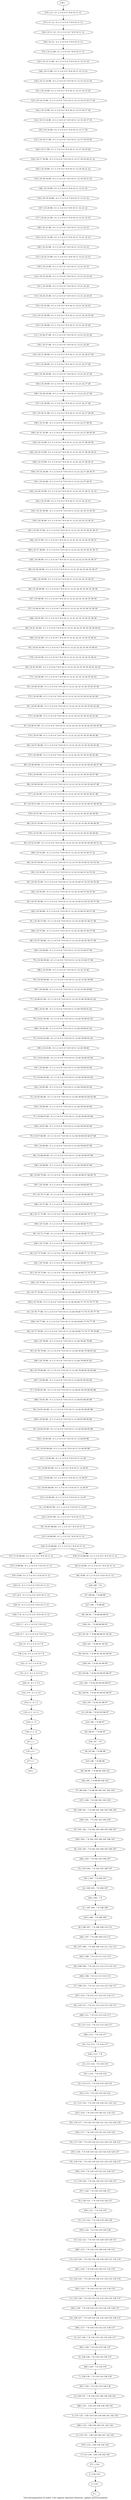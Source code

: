 digraph G {
graph [label="Tree-decomposition of width 3 for register allocator (function _update_processwindow)"]
0[label="0 | : "];
1[label="1 | 135 : "];
2[label="2 | 134 135 : "];
3[label="3 | 133 134 : 138 139 142 143 "];
4[label="4 | 132 133 : 138 139 140 141 142 143 "];
5[label="5 | 131 132 : 118 119 138 139 140 141 142 143 "];
6[label="6 | 130 131 : 7 8 118 119 138 139 140 141 "];
7[label="7 | 129 130 : 7 8 118 119 138 139 "];
8[label="8 | 128 129 : 7 8 118 119 136 137 "];
9[label="9 | 127 128 : 7 8 118 119 132 133 136 137 "];
10[label="10 | 126 127 : 7 8 118 119 132 133 134 135 136 137 "];
11[label="11 | 125 126 : 7 8 118 119 132 133 134 135 136 137 "];
12[label="12 | 124 125 : 7 8 118 119 130 131 132 133 134 135 "];
13[label="13 | 123 124 : 7 8 118 119 128 129 130 131 132 133 "];
14[label="14 | 122 123 : 7 8 118 119 128 129 130 131 "];
15[label="15 | 121 122 : 7 8 118 119 128 129 "];
16[label="16 | 120 121 : 7 8 118 119 126 127 "];
17[label="17 | 119 120 : 7 8 118 119 122 123 126 127 "];
18[label="18 | 118 119 : 7 8 118 119 122 123 124 125 126 127 "];
19[label="19 | 117 118 : 7 8 118 119 122 123 124 125 126 127 "];
20[label="20 | 116 117 : 7 8 118 119 120 121 122 123 124 125 "];
21[label="21 | 115 116 : 7 8 118 119 120 121 122 123 "];
22[label="22 | 114 115 : 7 8 118 119 120 121 "];
23[label="23 | 113 114 : 7 8 118 119 "];
24[label="24 | 112 113 : 7 8 116 117 "];
25[label="25 | 111 112 : 7 8 112 113 116 117 "];
26[label="26 | 110 111 : 7 8 112 113 114 115 116 117 "];
27[label="27 | 109 110 : 7 8 112 113 114 115 116 117 "];
28[label="28 | 108 109 : 7 8 110 111 112 113 114 115 "];
29[label="29 | 107 108 : 7 8 108 109 110 111 112 113 "];
30[label="30 | 106 107 : 7 8 108 109 110 111 "];
31[label="31 | 105 106 : 7 8 108 109 "];
32[label="32 | 104 105 : 7 8 106 107 "];
33[label="33 | 103 104 : 7 8 102 103 106 107 "];
34[label="34 | 102 103 : 7 8 102 103 104 105 106 107 "];
35[label="35 | 101 102 : 7 8 102 103 104 105 106 107 "];
36[label="36 | 100 101 : 7 8 100 101 102 103 104 105 "];
37[label="37 | 99 100 : 7 8 98 99 100 101 102 103 "];
38[label="38 | 98 99 : 7 8 98 99 100 101 "];
39[label="39 | 97 98 : 7 8 98 99 "];
40[label="40 | 96 97 : 7 8 96 97 "];
41[label="41 | 95 96 : 7 8 92 93 96 97 "];
42[label="42 | 94 95 : 7 8 92 93 94 95 96 97 "];
43[label="43 | 93 94 : 7 8 92 93 94 95 96 97 "];
44[label="44 | 92 93 : 7 8 90 91 92 93 94 95 "];
45[label="45 | 91 92 : 7 8 88 89 90 91 92 93 "];
46[label="46 | 90 91 : 7 8 88 89 90 91 "];
47[label="47 | 89 90 : 7 8 88 89 "];
48[label="48 | 9 89 : 0 1 2 3 4 5 6 7 8 9 10 11 12 "];
49[label="49 | 9 10 89 : 0 1 2 3 4 5 6 7 8 9 10 11 12 "];
50[label="50 | 10 87 88 89 : 0 1 2 3 4 5 6 7 8 9 10 11 12 "];
51[label="51 | 10 86 87 89 : 0 1 2 3 4 5 6 7 8 9 10 11 12 87 "];
52[label="52 | 10 85 86 89 : 0 1 2 3 4 5 6 7 8 9 10 11 12 44 87 "];
53[label="53 | 10 84 85 89 : 0 1 2 3 4 5 6 7 8 9 10 11 12 44 87 "];
54[label="54 | 10 83 84 89 : 0 1 2 3 4 5 6 7 8 9 10 11 12 44 85 86 "];
55[label="55 | 10 82 83 89 : 0 1 2 3 4 5 6 7 8 9 10 11 12 44 83 84 85 86 "];
56[label="56 | 10 81 82 89 : 0 1 2 3 4 5 6 7 8 9 10 11 12 44 83 84 85 86 "];
57[label="57 | 10 80 81 89 : 0 1 2 3 4 5 6 7 8 9 10 11 12 44 81 82 83 84 85 86 "];
58[label="58 | 10 79 80 89 : 0 1 2 3 4 5 6 7 8 9 10 11 12 44 79 80 81 82 83 84 "];
59[label="59 | 10 78 79 89 : 0 1 2 3 4 5 6 7 8 9 10 11 12 44 59 60 79 80 81 82 "];
60[label="60 | 10 77 78 89 : 0 1 2 3 4 5 6 7 8 9 10 11 12 44 59 60 73 74 77 78 79 80 "];
61[label="61 | 10 76 77 89 : 0 1 2 3 4 5 6 7 8 9 10 11 12 44 59 60 73 74 75 76 77 78 "];
62[label="62 | 10 75 76 89 : 0 1 2 3 4 5 6 7 8 9 10 11 12 44 59 60 73 74 75 76 77 78 "];
63[label="63 | 10 74 75 89 : 0 1 2 3 4 5 6 7 8 9 10 11 12 44 59 60 73 74 75 76 "];
64[label="64 | 10 73 74 89 : 0 1 2 3 4 5 6 7 8 9 10 11 12 44 59 60 71 72 73 74 "];
65[label="65 | 10 72 73 89 : 0 1 2 3 4 5 6 7 8 9 10 11 12 44 59 60 71 72 "];
66[label="66 | 10 71 72 89 : 0 1 2 3 4 5 6 7 8 9 10 11 12 44 59 60 69 70 71 72 "];
67[label="67 | 10 70 71 89 : 0 1 2 3 4 5 6 7 8 9 10 11 12 44 59 60 69 70 "];
68[label="68 | 10 69 70 89 : 0 1 2 3 4 5 6 7 8 9 10 11 12 44 59 60 67 68 69 70 "];
69[label="69 | 10 68 69 89 : 0 1 2 3 4 5 6 7 8 9 10 11 12 44 59 60 67 68 "];
70[label="70 | 10 67 68 89 : 0 1 2 3 4 5 6 7 8 9 10 11 12 44 59 60 65 66 67 68 "];
71[label="71 | 10 66 67 89 : 0 1 2 3 4 5 6 7 8 9 10 11 12 44 59 60 65 66 "];
72[label="72 | 10 65 66 89 : 0 1 2 3 4 5 6 7 8 9 10 11 12 44 59 60 63 64 65 66 "];
73[label="73 | 10 64 65 89 : 0 1 2 3 4 5 6 7 8 9 10 11 12 44 59 60 63 64 "];
74[label="74 | 10 63 64 89 : 0 1 2 3 4 5 6 7 8 9 10 11 12 44 59 60 63 64 "];
75[label="75 | 10 62 63 89 : 0 1 2 3 4 5 6 7 8 9 10 11 12 44 59 60 61 62 "];
76[label="76 | 10 61 62 89 : 0 1 2 3 4 5 6 7 8 9 10 11 12 44 59 60 61 62 "];
77[label="77 | 10 60 61 89 : 0 1 2 3 4 5 6 7 8 9 10 11 12 32 33 44 59 60 61 62 "];
78[label="78 | 10 59 60 89 : 0 1 2 3 4 5 6 7 8 9 10 11 12 32 33 44 59 60 "];
79[label="79 | 10 58 59 89 : 0 1 2 3 4 5 6 7 8 9 10 11 12 32 33 44 57 58 "];
80[label="80 | 10 57 58 89 : 0 1 2 3 4 5 6 7 8 9 10 11 12 32 33 44 55 56 57 58 "];
81[label="81 | 10 56 57 89 : 0 1 2 3 4 5 6 7 8 9 10 11 12 32 33 44 55 56 57 58 "];
82[label="82 | 10 55 56 89 : 0 1 2 3 4 5 6 7 8 9 10 11 12 32 33 44 53 54 55 56 57 58 "];
83[label="83 | 10 54 55 89 : 0 1 2 3 4 5 6 7 8 9 10 11 12 32 33 44 51 52 53 54 55 56 "];
84[label="84 | 10 53 54 89 : 0 1 2 3 4 5 6 7 8 9 10 11 12 32 33 34 35 44 51 52 53 54 "];
85[label="85 | 10 52 53 89 : 0 1 2 3 4 5 6 7 8 9 10 11 12 21 22 32 33 34 35 44 49 50 51 52 "];
86[label="86 | 10 51 52 89 : 0 1 2 3 4 5 6 7 8 9 10 11 12 21 22 32 33 34 35 44 49 50 "];
87[label="87 | 10 50 51 89 : 0 1 2 3 4 5 6 7 8 9 10 11 12 21 22 32 33 34 35 44 47 48 49 50 "];
88[label="88 | 10 49 50 89 : 0 1 2 3 4 5 6 7 8 9 10 11 12 21 22 32 33 34 35 44 47 48 "];
89[label="89 | 10 48 49 89 : 0 1 2 3 4 5 6 7 8 9 10 11 12 21 22 32 33 34 35 44 45 46 47 48 "];
90[label="90 | 10 47 48 89 : 0 1 2 3 4 5 6 7 8 9 10 11 12 21 22 32 33 34 35 44 45 46 "];
91[label="91 | 10 46 47 89 : 0 1 2 3 4 5 6 7 8 9 10 11 12 21 22 32 33 34 35 42 43 44 45 46 "];
92[label="92 | 10 45 46 89 : 0 1 2 3 4 5 6 7 8 9 10 11 12 21 22 32 33 34 35 42 43 44 "];
93[label="93 | 10 44 45 89 : 0 1 2 3 4 5 6 7 8 9 10 11 12 21 22 32 33 34 35 42 43 44 "];
94[label="94 | 10 43 44 89 : 0 1 2 3 4 5 6 7 8 9 10 11 12 21 22 32 33 34 35 40 41 42 43 "];
95[label="95 | 10 42 43 89 : 0 1 2 3 4 5 6 7 8 9 10 11 12 21 22 32 33 34 35 40 41 "];
96[label="96 | 10 41 42 89 : 0 1 2 3 4 5 6 7 8 9 10 11 12 21 22 32 33 34 35 38 39 40 41 "];
97[label="97 | 10 40 41 89 : 0 1 2 3 4 5 6 7 8 9 10 11 12 21 22 32 33 34 35 38 39 "];
98[label="98 | 10 39 40 89 : 0 1 2 3 4 5 6 7 8 9 10 11 12 21 22 32 33 34 35 38 39 "];
99[label="99 | 10 38 39 89 : 0 1 2 3 4 5 6 7 8 9 10 11 12 21 22 32 33 34 35 36 37 "];
100[label="100 | 10 37 38 89 : 0 1 2 3 4 5 6 7 8 9 10 11 12 21 22 32 33 34 35 36 37 "];
101[label="101 | 10 36 37 89 : 0 1 2 3 4 5 6 7 8 9 10 11 12 21 22 32 33 34 35 36 37 "];
102[label="102 | 10 35 36 89 : 0 1 2 3 4 5 6 7 8 9 10 11 12 21 22 32 33 34 35 "];
103[label="103 | 10 34 35 89 : 0 1 2 3 4 5 6 7 8 9 10 11 12 21 22 27 28 31 32 33 "];
104[label="104 | 10 33 34 89 : 0 1 2 3 4 5 6 7 8 9 10 11 12 21 22 27 28 30 31 "];
105[label="105 | 10 32 33 89 : 0 1 2 3 4 5 6 7 8 9 10 11 12 21 22 27 28 29 30 31 "];
106[label="106 | 10 31 32 89 : 0 1 2 3 4 5 6 7 8 9 10 11 12 21 22 27 28 29 30 "];
107[label="107 | 10 30 31 89 : 0 1 2 3 4 5 6 7 8 9 10 11 12 21 22 27 28 29 "];
108[label="108 | 10 29 30 89 : 0 1 2 3 4 5 6 7 8 9 10 11 12 21 22 27 28 "];
109[label="109 | 10 28 29 89 : 0 1 2 3 4 5 6 7 8 9 10 11 12 21 22 27 28 "];
110[label="110 | 10 27 28 89 : 0 1 2 3 4 5 6 7 8 9 10 11 12 21 22 26 27 28 "];
111[label="111 | 10 26 27 89 : 0 1 2 3 4 5 6 7 8 9 10 11 12 21 22 25 26 "];
112[label="112 | 10 25 26 89 : 0 1 2 3 4 5 6 7 8 9 10 11 12 21 22 24 25 26 "];
113[label="113 | 10 24 25 89 : 0 1 2 3 4 5 6 7 8 9 10 11 12 21 22 24 25 "];
114[label="114 | 10 23 24 89 : 0 1 2 3 4 5 6 7 8 9 10 11 12 21 22 23 24 "];
115[label="115 | 10 22 23 89 : 0 1 2 3 4 5 6 7 8 9 10 11 12 21 22 23 "];
116[label="116 | 10 21 22 89 : 0 1 2 3 4 5 6 7 8 9 10 11 12 21 22 23 "];
117[label="117 | 10 20 21 89 : 0 1 2 3 4 5 6 7 8 9 10 11 12 21 22 23 "];
118[label="118 | 10 19 20 89 : 0 1 2 3 4 5 6 7 8 9 10 11 12 21 22 "];
119[label="119 | 10 18 19 89 : 0 1 2 3 4 5 6 7 8 9 10 11 12 19 20 21 22 "];
120[label="120 | 10 17 18 89 : 0 1 2 3 4 5 6 7 8 9 10 11 12 17 18 19 20 21 22 "];
121[label="121 | 10 16 17 89 : 0 1 2 3 4 5 6 7 8 9 10 11 12 17 18 19 20 "];
122[label="122 | 10 15 16 89 : 0 1 2 3 4 5 6 7 8 9 10 11 12 15 16 17 18 "];
123[label="123 | 10 14 15 89 : 0 1 2 3 4 5 6 7 8 9 10 11 12 13 14 15 16 17 18 "];
124[label="124 | 10 13 14 89 : 0 1 2 3 4 5 6 7 8 9 10 11 12 13 14 15 16 "];
125[label="125 | 10 12 13 89 : 0 1 2 3 4 5 6 7 8 9 10 11 12 13 14 "];
126[label="126 | 10 11 12 : 0 1 2 3 4 5 6 7 8 9 10 11 12 "];
127[label="127 | 8 9 : 0 1 2 3 4 5 6 7 8 9 10 11 12 "];
128[label="128 | 7 8 : 0 1 2 3 4 5 6 7 8 9 10 11 12 "];
129[label="129 | 6 7 : 0 1 2 3 4 5 6 7 8 9 10 "];
130[label="130 | 5 6 : 0 1 2 3 4 5 6 7 8 "];
131[label="131 | 4 5 : 0 1 2 3 4 5 6 "];
132[label="132 | 3 4 : 0 1 2 3 4 "];
133[label="133 | 2 3 : 0 1 2 "];
134[label="134 | 1 2 : 0 "];
135[label="135 | 0 1 : "];
136[label="136 | 9 10 88 89 : 0 1 2 3 4 5 6 7 8 9 10 11 12 "];
137[label="137 | 9 10 88 89 : 0 1 2 3 4 5 6 7 8 9 10 11 12 "];
138[label="138 | : "];
139[label="139 | 10 12 : 0 1 2 3 4 5 6 7 8 9 10 11 12 "];
140[label="140 | 10 13 89 : 0 1 2 3 4 5 6 7 8 9 10 11 12 13 14 "];
141[label="141 | 10 14 89 : 0 1 2 3 4 5 6 7 8 9 10 11 12 13 14 15 16 "];
142[label="142 | 10 15 89 : 0 1 2 3 4 5 6 7 8 9 10 11 12 15 16 17 18 "];
143[label="143 | 10 16 89 : 0 1 2 3 4 5 6 7 8 9 10 11 12 17 18 "];
144[label="144 | 10 17 89 : 0 1 2 3 4 5 6 7 8 9 10 11 12 17 18 19 20 "];
145[label="145 | 10 18 89 : 0 1 2 3 4 5 6 7 8 9 10 11 12 19 20 21 22 "];
146[label="146 | 10 19 89 : 0 1 2 3 4 5 6 7 8 9 10 11 12 21 22 "];
147[label="147 | 10 20 89 : 0 1 2 3 4 5 6 7 8 9 10 11 12 21 22 "];
148[label="148 | 10 21 89 : 0 1 2 3 4 5 6 7 8 9 10 11 12 21 22 23 "];
149[label="149 | 10 22 89 : 0 1 2 3 4 5 6 7 8 9 10 11 12 21 22 23 "];
150[label="150 | 10 23 89 : 0 1 2 3 4 5 6 7 8 9 10 11 12 21 22 23 "];
151[label="151 | 10 24 89 : 0 1 2 3 4 5 6 7 8 9 10 11 12 21 22 24 "];
152[label="152 | 10 25 89 : 0 1 2 3 4 5 6 7 8 9 10 11 12 21 22 24 25 "];
153[label="153 | 10 26 89 : 0 1 2 3 4 5 6 7 8 9 10 11 12 21 22 25 26 "];
154[label="154 | 10 27 89 : 0 1 2 3 4 5 6 7 8 9 10 11 12 21 22 26 "];
155[label="155 | 10 28 89 : 0 1 2 3 4 5 6 7 8 9 10 11 12 21 22 27 28 "];
156[label="156 | 10 29 89 : 0 1 2 3 4 5 6 7 8 9 10 11 12 21 22 27 28 "];
157[label="157 | 10 30 89 : 0 1 2 3 4 5 6 7 8 9 10 11 12 21 22 27 28 "];
158[label="158 | 10 31 89 : 0 1 2 3 4 5 6 7 8 9 10 11 12 21 22 27 28 29 "];
159[label="159 | 10 32 89 : 0 1 2 3 4 5 6 7 8 9 10 11 12 21 22 27 28 29 30 "];
160[label="160 | 10 33 89 : 0 1 2 3 4 5 6 7 8 9 10 11 12 21 22 27 28 30 31 "];
161[label="161 | 10 34 89 : 0 1 2 3 4 5 6 7 8 9 10 11 12 21 22 27 28 31 "];
162[label="162 | 10 35 89 : 0 1 2 3 4 5 6 7 8 9 10 11 12 21 22 32 33 "];
163[label="163 | 10 36 89 : 0 1 2 3 4 5 6 7 8 9 10 11 12 21 22 32 33 34 35 "];
164[label="164 | 10 37 89 : 0 1 2 3 4 5 6 7 8 9 10 11 12 21 22 32 33 34 35 36 37 "];
165[label="165 | 10 38 89 : 0 1 2 3 4 5 6 7 8 9 10 11 12 21 22 32 33 34 35 36 37 "];
166[label="166 | 10 39 89 : 0 1 2 3 4 5 6 7 8 9 10 11 12 21 22 32 33 34 35 "];
167[label="167 | 10 40 89 : 0 1 2 3 4 5 6 7 8 9 10 11 12 21 22 32 33 34 35 38 39 "];
168[label="168 | 10 41 89 : 0 1 2 3 4 5 6 7 8 9 10 11 12 21 22 32 33 34 35 38 39 "];
169[label="169 | 10 42 89 : 0 1 2 3 4 5 6 7 8 9 10 11 12 21 22 32 33 34 35 40 41 "];
170[label="170 | 10 43 89 : 0 1 2 3 4 5 6 7 8 9 10 11 12 21 22 32 33 34 35 40 41 "];
171[label="171 | 10 44 89 : 0 1 2 3 4 5 6 7 8 9 10 11 12 21 22 32 33 34 35 42 43 "];
172[label="172 | 10 45 89 : 0 1 2 3 4 5 6 7 8 9 10 11 12 21 22 32 33 34 35 42 43 44 "];
173[label="173 | 10 46 89 : 0 1 2 3 4 5 6 7 8 9 10 11 12 21 22 32 33 34 35 42 43 44 "];
174[label="174 | 10 47 89 : 0 1 2 3 4 5 6 7 8 9 10 11 12 21 22 32 33 34 35 44 45 46 "];
175[label="175 | 10 48 89 : 0 1 2 3 4 5 6 7 8 9 10 11 12 21 22 32 33 34 35 44 45 46 "];
176[label="176 | 10 49 89 : 0 1 2 3 4 5 6 7 8 9 10 11 12 21 22 32 33 34 35 44 47 48 "];
177[label="177 | 10 50 89 : 0 1 2 3 4 5 6 7 8 9 10 11 12 21 22 32 33 34 35 44 47 48 "];
178[label="178 | 10 51 89 : 0 1 2 3 4 5 6 7 8 9 10 11 12 21 22 32 33 34 35 44 49 50 "];
179[label="179 | 10 52 89 : 0 1 2 3 4 5 6 7 8 9 10 11 12 21 22 32 33 34 35 44 49 50 "];
180[label="180 | 10 53 89 : 0 1 2 3 4 5 6 7 8 9 10 11 12 32 33 34 35 44 51 52 "];
181[label="181 | 10 54 89 : 0 1 2 3 4 5 6 7 8 9 10 11 12 32 33 44 51 52 53 54 "];
182[label="182 | 10 55 89 : 0 1 2 3 4 5 6 7 8 9 10 11 12 32 33 44 53 54 55 56 "];
183[label="183 | 10 56 89 : 0 1 2 3 4 5 6 7 8 9 10 11 12 32 33 44 55 56 57 58 "];
184[label="184 | 10 57 89 : 0 1 2 3 4 5 6 7 8 9 10 11 12 32 33 44 55 56 57 58 "];
185[label="185 | 10 58 89 : 0 1 2 3 4 5 6 7 8 9 10 11 12 32 33 44 57 58 "];
186[label="186 | 10 59 89 : 0 1 2 3 4 5 6 7 8 9 10 11 12 32 33 44 "];
187[label="187 | 10 60 89 : 0 1 2 3 4 5 6 7 8 9 10 11 12 32 33 44 59 60 "];
188[label="188 | 10 61 89 : 0 1 2 3 4 5 6 7 8 9 10 11 12 44 59 60 61 62 "];
189[label="189 | 10 62 89 : 0 1 2 3 4 5 6 7 8 9 10 11 12 44 59 60 61 62 "];
190[label="190 | 10 63 89 : 0 1 2 3 4 5 6 7 8 9 10 11 12 44 59 60 "];
191[label="191 | 10 64 89 : 0 1 2 3 4 5 6 7 8 9 10 11 12 44 59 60 63 64 "];
192[label="192 | 10 65 89 : 0 1 2 3 4 5 6 7 8 9 10 11 12 44 59 60 63 64 "];
193[label="193 | 10 66 89 : 0 1 2 3 4 5 6 7 8 9 10 11 12 44 59 60 65 66 "];
194[label="194 | 10 67 89 : 0 1 2 3 4 5 6 7 8 9 10 11 12 44 59 60 65 66 "];
195[label="195 | 10 68 89 : 0 1 2 3 4 5 6 7 8 9 10 11 12 44 59 60 67 68 "];
196[label="196 | 10 69 89 : 0 1 2 3 4 5 6 7 8 9 10 11 12 44 59 60 67 68 "];
197[label="197 | 10 70 89 : 0 1 2 3 4 5 6 7 8 9 10 11 12 44 59 60 69 70 "];
198[label="198 | 10 71 89 : 0 1 2 3 4 5 6 7 8 9 10 11 12 44 59 60 69 70 "];
199[label="199 | 10 72 89 : 0 1 2 3 4 5 6 7 8 9 10 11 12 44 59 60 71 72 "];
200[label="200 | 10 73 89 : 0 1 2 3 4 5 6 7 8 9 10 11 12 44 59 60 71 72 "];
201[label="201 | 10 74 89 : 0 1 2 3 4 5 6 7 8 9 10 11 12 44 59 60 73 74 "];
202[label="202 | 10 75 89 : 0 1 2 3 4 5 6 7 8 9 10 11 12 44 59 60 73 74 75 76 "];
203[label="203 | 10 76 89 : 0 1 2 3 4 5 6 7 8 9 10 11 12 44 59 60 73 74 75 76 77 78 "];
204[label="204 | 10 77 89 : 0 1 2 3 4 5 6 7 8 9 10 11 12 44 59 60 73 74 77 78 "];
205[label="205 | 10 78 89 : 0 1 2 3 4 5 6 7 8 9 10 11 12 44 59 60 79 80 "];
206[label="206 | 10 79 89 : 0 1 2 3 4 5 6 7 8 9 10 11 12 44 79 80 81 82 "];
207[label="207 | 10 80 89 : 0 1 2 3 4 5 6 7 8 9 10 11 12 44 81 82 83 84 "];
208[label="208 | 10 81 89 : 0 1 2 3 4 5 6 7 8 9 10 11 12 44 83 84 85 86 "];
209[label="209 | 10 82 89 : 0 1 2 3 4 5 6 7 8 9 10 11 12 44 83 84 85 86 "];
210[label="210 | 10 83 89 : 0 1 2 3 4 5 6 7 8 9 10 11 12 44 85 86 "];
211[label="211 | 10 84 89 : 0 1 2 3 4 5 6 7 8 9 10 11 12 44 "];
212[label="212 | 10 85 89 : 0 1 2 3 4 5 6 7 8 9 10 11 12 44 87 "];
213[label="213 | 10 86 89 : 0 1 2 3 4 5 6 7 8 9 10 11 12 87 "];
214[label="214 | 10 87 89 : 0 1 2 3 4 5 6 7 8 9 10 11 12 "];
215[label="215 | 10 88 89 : 0 1 2 3 4 5 6 7 8 9 10 11 12 "];
216[label="216 | : "];
217[label="217 | 1 : "];
218[label="218 | 2 : 0 "];
219[label="219 | 3 : 0 1 2 "];
220[label="220 | 4 : 0 1 2 3 4 "];
221[label="221 | 5 : 0 1 2 3 4 5 6 "];
222[label="222 | 6 : 0 1 2 3 4 5 6 7 8 "];
223[label="223 | 7 : 0 1 2 3 4 5 6 7 8 9 10 "];
224[label="224 | 8 : 0 1 2 3 4 5 6 7 8 9 10 11 12 "];
225[label="225 | 9 : 0 1 2 3 4 5 6 7 8 9 10 11 12 "];
226[label="226 | 89 : 7 8 "];
227[label="227 | 90 : 7 8 88 89 "];
228[label="228 | 91 : 7 8 88 89 90 91 "];
229[label="229 | 92 : 7 8 90 91 92 93 "];
230[label="230 | 93 : 7 8 92 93 94 95 "];
231[label="231 | 94 : 7 8 92 93 94 95 96 97 "];
232[label="232 | 95 : 7 8 92 93 96 97 "];
233[label="233 | 96 : 7 8 96 97 "];
234[label="234 | 97 : 7 8 "];
235[label="235 | 98 : 7 8 98 99 "];
236[label="236 | 99 : 7 8 98 99 100 101 "];
237[label="237 | 100 : 7 8 100 101 102 103 "];
238[label="238 | 101 : 7 8 102 103 104 105 "];
239[label="239 | 102 : 7 8 102 103 104 105 106 107 "];
240[label="240 | 103 : 7 8 102 103 106 107 "];
241[label="241 | 104 : 7 8 106 107 "];
242[label="242 | 105 : 7 8 "];
243[label="243 | 106 : 7 8 108 109 "];
244[label="244 | 107 : 7 8 108 109 110 111 "];
245[label="245 | 108 : 7 8 110 111 112 113 "];
246[label="246 | 109 : 7 8 112 113 114 115 "];
247[label="247 | 110 : 7 8 112 113 114 115 116 117 "];
248[label="248 | 111 : 7 8 112 113 116 117 "];
249[label="249 | 112 : 7 8 116 117 "];
250[label="250 | 113 : 7 8 "];
251[label="251 | 114 : 7 8 118 119 "];
252[label="252 | 115 : 7 8 118 119 120 121 "];
253[label="253 | 116 : 7 8 118 119 120 121 122 123 "];
254[label="254 | 117 : 7 8 118 119 122 123 124 125 "];
255[label="255 | 118 : 7 8 118 119 122 123 124 125 126 127 "];
256[label="256 | 119 : 7 8 118 119 122 123 126 127 "];
257[label="257 | 120 : 7 8 118 119 126 127 "];
258[label="258 | 121 : 7 8 118 119 "];
259[label="259 | 122 : 7 8 118 119 128 129 "];
260[label="260 | 123 : 7 8 118 119 128 129 130 131 "];
261[label="261 | 124 : 7 8 118 119 130 131 132 133 "];
262[label="262 | 125 : 7 8 118 119 132 133 134 135 "];
263[label="263 | 126 : 7 8 118 119 132 133 134 135 136 137 "];
264[label="264 | 127 : 7 8 118 119 132 133 136 137 "];
265[label="265 | 128 : 7 8 118 119 136 137 "];
266[label="266 | 129 : 7 8 118 119 "];
267[label="267 | 130 : 7 8 118 119 138 139 "];
268[label="268 | 131 : 118 119 138 139 140 141 "];
269[label="269 | 132 : 138 139 140 141 142 143 "];
270[label="270 | 133 : 138 139 142 143 "];
271[label="271 | 134 : "];
272[label="272 | 10 12 89 : 0 1 2 3 4 5 6 7 8 9 10 11 12 "];
273[label="273 | 11 12 : 0 1 2 3 4 5 6 7 8 9 10 11 12 "];
274[label="274 | 12 : 0 1 2 3 4 5 6 7 8 9 10 11 12 "];
275[label="275 | 9 88 89 : 0 1 2 3 4 5 6 7 8 9 10 11 12 "];
276[label="276 | 9 89 : 0 1 2 3 4 5 6 7 8 9 10 11 12 "];
277[label="277 | 1 : "];
278[label="278 | 9 10 88 89 : 0 1 2 3 4 5 6 7 8 9 10 11 12 "];
217->135 ;
134->217 ;
218->134 ;
133->218 ;
219->133 ;
132->219 ;
220->132 ;
131->220 ;
221->131 ;
130->221 ;
222->130 ;
129->222 ;
223->129 ;
128->223 ;
224->128 ;
127->224 ;
225->127 ;
137->275 ;
276->225 ;
275->276 ;
277->216 ;
135->277 ;
138->274 ;
274->273 ;
273->126 ;
126->139 ;
139->272 ;
272->125 ;
125->140 ;
140->124 ;
124->141 ;
141->123 ;
123->142 ;
142->122 ;
122->143 ;
143->121 ;
121->144 ;
144->120 ;
120->145 ;
145->119 ;
119->146 ;
146->118 ;
118->147 ;
147->117 ;
117->148 ;
148->116 ;
116->149 ;
149->115 ;
115->150 ;
150->114 ;
114->151 ;
151->113 ;
113->152 ;
152->112 ;
112->153 ;
153->111 ;
111->154 ;
154->110 ;
110->155 ;
155->109 ;
109->156 ;
156->108 ;
108->157 ;
157->107 ;
107->158 ;
158->106 ;
106->159 ;
159->105 ;
105->160 ;
160->104 ;
104->161 ;
161->103 ;
103->162 ;
162->102 ;
102->163 ;
163->101 ;
101->164 ;
164->100 ;
100->165 ;
165->99 ;
99->166 ;
166->98 ;
98->167 ;
167->97 ;
97->168 ;
168->96 ;
96->169 ;
169->95 ;
95->170 ;
170->94 ;
94->171 ;
171->93 ;
93->172 ;
172->92 ;
92->173 ;
173->91 ;
91->174 ;
174->90 ;
90->175 ;
175->89 ;
89->176 ;
176->88 ;
88->177 ;
177->87 ;
87->178 ;
178->86 ;
86->179 ;
179->85 ;
85->180 ;
180->84 ;
84->181 ;
181->83 ;
83->182 ;
182->82 ;
82->183 ;
183->81 ;
81->184 ;
184->80 ;
80->185 ;
185->79 ;
79->186 ;
186->78 ;
78->187 ;
187->77 ;
77->188 ;
188->76 ;
76->189 ;
189->75 ;
75->190 ;
190->74 ;
74->191 ;
191->73 ;
73->192 ;
192->72 ;
72->193 ;
193->71 ;
71->194 ;
194->70 ;
70->195 ;
195->69 ;
69->196 ;
196->68 ;
68->197 ;
197->67 ;
67->198 ;
198->66 ;
66->199 ;
199->65 ;
65->200 ;
200->64 ;
64->201 ;
201->63 ;
63->202 ;
202->62 ;
62->203 ;
203->61 ;
61->204 ;
204->60 ;
60->205 ;
205->59 ;
59->206 ;
206->58 ;
58->207 ;
207->57 ;
57->208 ;
208->56 ;
56->209 ;
209->55 ;
55->210 ;
210->54 ;
54->211 ;
211->53 ;
53->212 ;
212->52 ;
52->213 ;
213->51 ;
51->214 ;
214->50 ;
50->215 ;
215->136 ;
49->48 ;
48->226 ;
226->47 ;
47->227 ;
227->46 ;
46->228 ;
228->45 ;
45->229 ;
229->44 ;
44->230 ;
230->43 ;
43->231 ;
231->42 ;
42->232 ;
232->41 ;
41->233 ;
233->40 ;
40->234 ;
234->39 ;
39->235 ;
235->38 ;
38->236 ;
236->37 ;
37->237 ;
237->36 ;
36->238 ;
238->35 ;
35->239 ;
239->34 ;
34->240 ;
240->33 ;
33->241 ;
241->32 ;
32->242 ;
242->31 ;
31->243 ;
243->30 ;
30->244 ;
244->29 ;
29->245 ;
245->28 ;
28->246 ;
246->27 ;
27->247 ;
247->26 ;
26->248 ;
248->25 ;
25->249 ;
249->24 ;
24->250 ;
250->23 ;
23->251 ;
251->22 ;
22->252 ;
252->21 ;
21->253 ;
253->20 ;
20->254 ;
254->19 ;
19->255 ;
255->18 ;
18->256 ;
256->17 ;
17->257 ;
257->16 ;
16->258 ;
258->15 ;
15->259 ;
259->14 ;
14->260 ;
260->13 ;
13->261 ;
261->12 ;
12->262 ;
262->11 ;
11->263 ;
263->10 ;
10->264 ;
264->9 ;
9->265 ;
265->8 ;
8->266 ;
266->7 ;
7->267 ;
267->6 ;
6->268 ;
268->5 ;
5->269 ;
269->4 ;
4->270 ;
270->3 ;
3->271 ;
271->2 ;
2->1 ;
1->0 ;
278->49 ;
136->137 ;
136->278 ;
}
